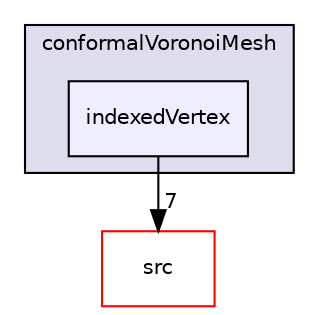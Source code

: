 digraph "applications/utilities/mesh/generation/foamyMesh/conformalVoronoiMesh/conformalVoronoiMesh/indexedVertex" {
  bgcolor=transparent;
  compound=true
  node [ fontsize="10", fontname="Helvetica"];
  edge [ labelfontsize="10", labelfontname="Helvetica"];
  subgraph clusterdir_38479fab6fd543e227b5b42ac4c0dfc7 {
    graph [ bgcolor="#ddddee", pencolor="black", label="conformalVoronoiMesh" fontname="Helvetica", fontsize="10", URL="dir_38479fab6fd543e227b5b42ac4c0dfc7.html"]
  dir_5a469ccca99acd8bd417fdaf8ddf2553 [shape=box, label="indexedVertex", style="filled", fillcolor="#eeeeff", pencolor="black", URL="dir_5a469ccca99acd8bd417fdaf8ddf2553.html"];
  }
  dir_68267d1309a1af8e8297ef4c3efbcdba [shape=box label="src" color="red" URL="dir_68267d1309a1af8e8297ef4c3efbcdba.html"];
  dir_5a469ccca99acd8bd417fdaf8ddf2553->dir_68267d1309a1af8e8297ef4c3efbcdba [headlabel="7", labeldistance=1.5 headhref="dir_000541_000736.html"];
}
